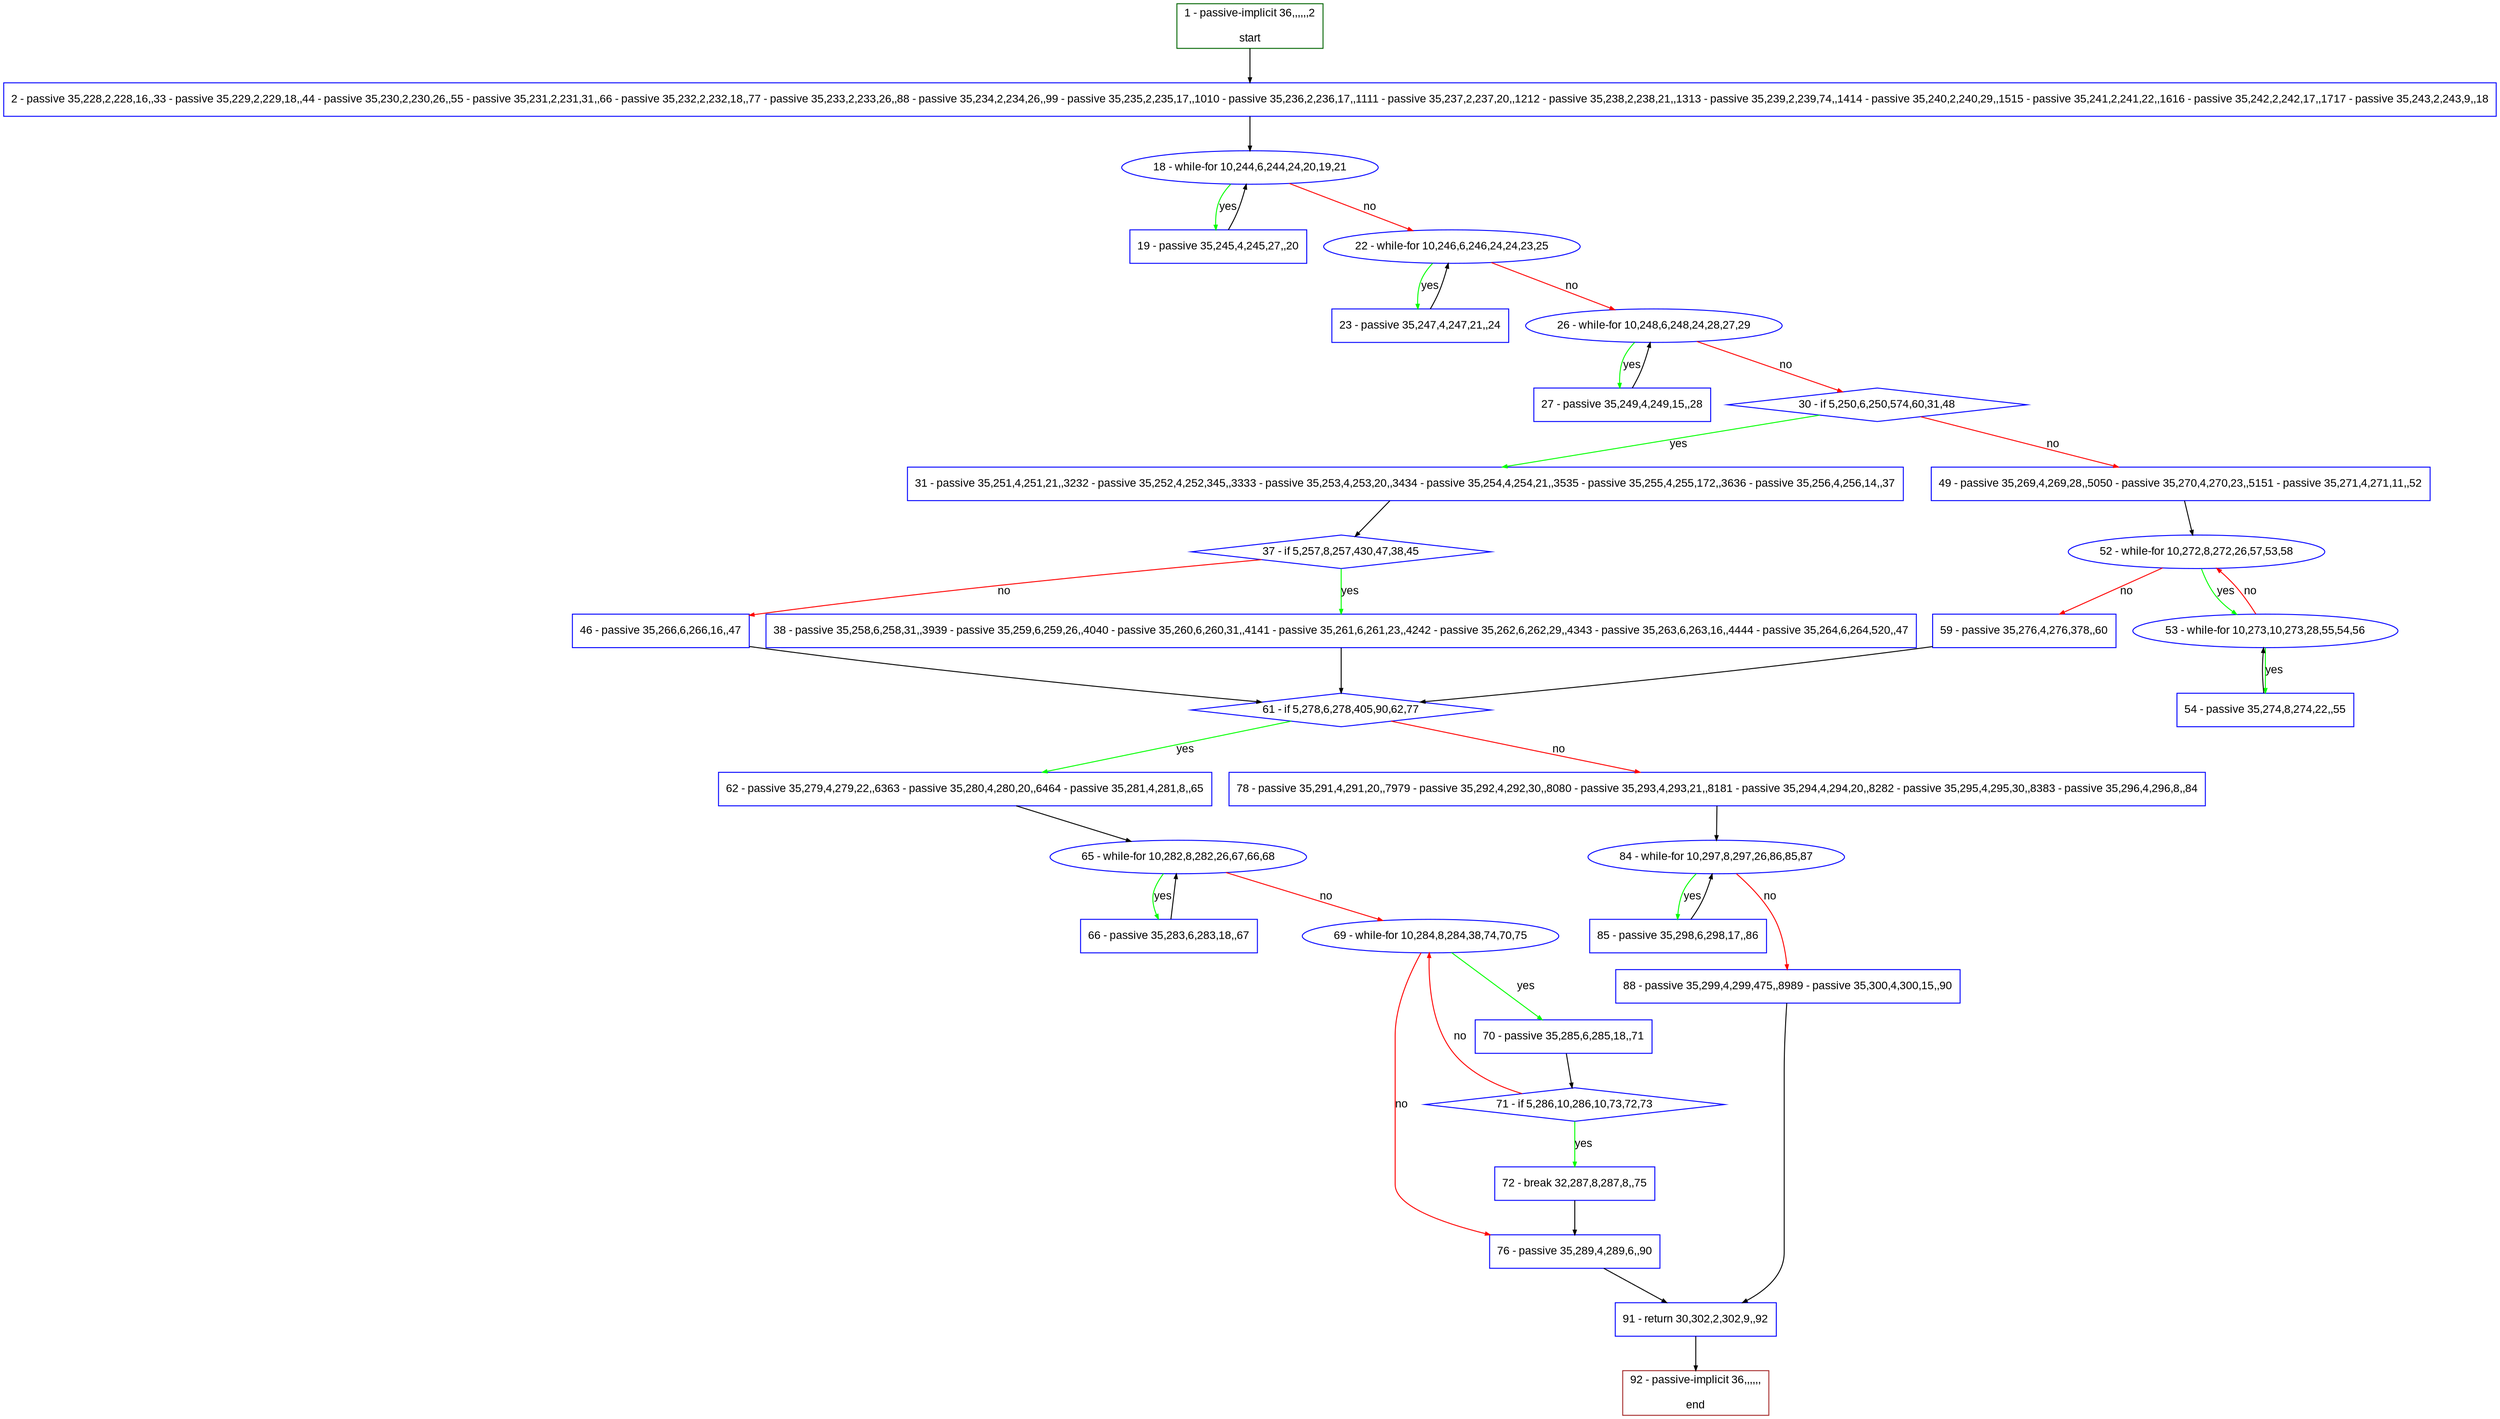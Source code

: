 digraph "" {
  graph [pack="true", label="", fontsize="12", packmode="clust", fontname="Arial", fillcolor="#FFFFCC", bgcolor="white", style="rounded,filled", compound="true"];
  node [node_initialized="no", label="", color="grey", fontsize="12", fillcolor="white", fontname="Arial", style="filled", shape="rectangle", compound="true", fixedsize="false"];
  edge [fontcolor="black", arrowhead="normal", arrowtail="none", arrowsize="0.5", ltail="", label="", color="black", fontsize="12", lhead="", fontname="Arial", dir="forward", compound="true"];
  __N1 [label="2 - passive 35,228,2,228,16,,33 - passive 35,229,2,229,18,,44 - passive 35,230,2,230,26,,55 - passive 35,231,2,231,31,,66 - passive 35,232,2,232,18,,77 - passive 35,233,2,233,26,,88 - passive 35,234,2,234,26,,99 - passive 35,235,2,235,17,,1010 - passive 35,236,2,236,17,,1111 - passive 35,237,2,237,20,,1212 - passive 35,238,2,238,21,,1313 - passive 35,239,2,239,74,,1414 - passive 35,240,2,240,29,,1515 - passive 35,241,2,241,22,,1616 - passive 35,242,2,242,17,,1717 - passive 35,243,2,243,9,,18", color="#0000ff", fillcolor="#ffffff", style="filled", shape="box"];
  __N2 [label="1 - passive-implicit 36,,,,,,2\n\nstart", color="#006400", fillcolor="#ffffff", style="filled", shape="box"];
  __N3 [label="18 - while-for 10,244,6,244,24,20,19,21", color="#0000ff", fillcolor="#ffffff", style="filled", shape="oval"];
  __N4 [label="19 - passive 35,245,4,245,27,,20", color="#0000ff", fillcolor="#ffffff", style="filled", shape="box"];
  __N5 [label="22 - while-for 10,246,6,246,24,24,23,25", color="#0000ff", fillcolor="#ffffff", style="filled", shape="oval"];
  __N6 [label="23 - passive 35,247,4,247,21,,24", color="#0000ff", fillcolor="#ffffff", style="filled", shape="box"];
  __N7 [label="26 - while-for 10,248,6,248,24,28,27,29", color="#0000ff", fillcolor="#ffffff", style="filled", shape="oval"];
  __N8 [label="27 - passive 35,249,4,249,15,,28", color="#0000ff", fillcolor="#ffffff", style="filled", shape="box"];
  __N9 [label="30 - if 5,250,6,250,574,60,31,48", color="#0000ff", fillcolor="#ffffff", style="filled", shape="diamond"];
  __N10 [label="31 - passive 35,251,4,251,21,,3232 - passive 35,252,4,252,345,,3333 - passive 35,253,4,253,20,,3434 - passive 35,254,4,254,21,,3535 - passive 35,255,4,255,172,,3636 - passive 35,256,4,256,14,,37", color="#0000ff", fillcolor="#ffffff", style="filled", shape="box"];
  __N11 [label="49 - passive 35,269,4,269,28,,5050 - passive 35,270,4,270,23,,5151 - passive 35,271,4,271,11,,52", color="#0000ff", fillcolor="#ffffff", style="filled", shape="box"];
  __N12 [label="37 - if 5,257,8,257,430,47,38,45", color="#0000ff", fillcolor="#ffffff", style="filled", shape="diamond"];
  __N13 [label="38 - passive 35,258,6,258,31,,3939 - passive 35,259,6,259,26,,4040 - passive 35,260,6,260,31,,4141 - passive 35,261,6,261,23,,4242 - passive 35,262,6,262,29,,4343 - passive 35,263,6,263,16,,4444 - passive 35,264,6,264,520,,47", color="#0000ff", fillcolor="#ffffff", style="filled", shape="box"];
  __N14 [label="46 - passive 35,266,6,266,16,,47", color="#0000ff", fillcolor="#ffffff", style="filled", shape="box"];
  __N15 [label="61 - if 5,278,6,278,405,90,62,77", color="#0000ff", fillcolor="#ffffff", style="filled", shape="diamond"];
  __N16 [label="52 - while-for 10,272,8,272,26,57,53,58", color="#0000ff", fillcolor="#ffffff", style="filled", shape="oval"];
  __N17 [label="53 - while-for 10,273,10,273,28,55,54,56", color="#0000ff", fillcolor="#ffffff", style="filled", shape="oval"];
  __N18 [label="59 - passive 35,276,4,276,378,,60", color="#0000ff", fillcolor="#ffffff", style="filled", shape="box"];
  __N19 [label="54 - passive 35,274,8,274,22,,55", color="#0000ff", fillcolor="#ffffff", style="filled", shape="box"];
  __N20 [label="62 - passive 35,279,4,279,22,,6363 - passive 35,280,4,280,20,,6464 - passive 35,281,4,281,8,,65", color="#0000ff", fillcolor="#ffffff", style="filled", shape="box"];
  __N21 [label="78 - passive 35,291,4,291,20,,7979 - passive 35,292,4,292,30,,8080 - passive 35,293,4,293,21,,8181 - passive 35,294,4,294,20,,8282 - passive 35,295,4,295,30,,8383 - passive 35,296,4,296,8,,84", color="#0000ff", fillcolor="#ffffff", style="filled", shape="box"];
  __N22 [label="65 - while-for 10,282,8,282,26,67,66,68", color="#0000ff", fillcolor="#ffffff", style="filled", shape="oval"];
  __N23 [label="66 - passive 35,283,6,283,18,,67", color="#0000ff", fillcolor="#ffffff", style="filled", shape="box"];
  __N24 [label="69 - while-for 10,284,8,284,38,74,70,75", color="#0000ff", fillcolor="#ffffff", style="filled", shape="oval"];
  __N25 [label="70 - passive 35,285,6,285,18,,71", color="#0000ff", fillcolor="#ffffff", style="filled", shape="box"];
  __N26 [label="76 - passive 35,289,4,289,6,,90", color="#0000ff", fillcolor="#ffffff", style="filled", shape="box"];
  __N27 [label="71 - if 5,286,10,286,10,73,72,73", color="#0000ff", fillcolor="#ffffff", style="filled", shape="diamond"];
  __N28 [label="72 - break 32,287,8,287,8,,75", color="#0000ff", fillcolor="#ffffff", style="filled", shape="box"];
  __N29 [label="91 - return 30,302,2,302,9,,92", color="#0000ff", fillcolor="#ffffff", style="filled", shape="box"];
  __N30 [label="84 - while-for 10,297,8,297,26,86,85,87", color="#0000ff", fillcolor="#ffffff", style="filled", shape="oval"];
  __N31 [label="85 - passive 35,298,6,298,17,,86", color="#0000ff", fillcolor="#ffffff", style="filled", shape="box"];
  __N32 [label="88 - passive 35,299,4,299,475,,8989 - passive 35,300,4,300,15,,90", color="#0000ff", fillcolor="#ffffff", style="filled", shape="box"];
  __N33 [label="92 - passive-implicit 36,,,,,,\n\nend", color="#a52a2a", fillcolor="#ffffff", style="filled", shape="box"];
  __N2 -> __N1 [arrowhead="normal", arrowtail="none", color="#000000", label="", dir="forward"];
  __N1 -> __N3 [arrowhead="normal", arrowtail="none", color="#000000", label="", dir="forward"];
  __N3 -> __N4 [arrowhead="normal", arrowtail="none", color="#00ff00", label="yes", dir="forward"];
  __N4 -> __N3 [arrowhead="normal", arrowtail="none", color="#000000", label="", dir="forward"];
  __N3 -> __N5 [arrowhead="normal", arrowtail="none", color="#ff0000", label="no", dir="forward"];
  __N5 -> __N6 [arrowhead="normal", arrowtail="none", color="#00ff00", label="yes", dir="forward"];
  __N6 -> __N5 [arrowhead="normal", arrowtail="none", color="#000000", label="", dir="forward"];
  __N5 -> __N7 [arrowhead="normal", arrowtail="none", color="#ff0000", label="no", dir="forward"];
  __N7 -> __N8 [arrowhead="normal", arrowtail="none", color="#00ff00", label="yes", dir="forward"];
  __N8 -> __N7 [arrowhead="normal", arrowtail="none", color="#000000", label="", dir="forward"];
  __N7 -> __N9 [arrowhead="normal", arrowtail="none", color="#ff0000", label="no", dir="forward"];
  __N9 -> __N10 [arrowhead="normal", arrowtail="none", color="#00ff00", label="yes", dir="forward"];
  __N9 -> __N11 [arrowhead="normal", arrowtail="none", color="#ff0000", label="no", dir="forward"];
  __N10 -> __N12 [arrowhead="normal", arrowtail="none", color="#000000", label="", dir="forward"];
  __N12 -> __N13 [arrowhead="normal", arrowtail="none", color="#00ff00", label="yes", dir="forward"];
  __N12 -> __N14 [arrowhead="normal", arrowtail="none", color="#ff0000", label="no", dir="forward"];
  __N13 -> __N15 [arrowhead="normal", arrowtail="none", color="#000000", label="", dir="forward"];
  __N14 -> __N15 [arrowhead="normal", arrowtail="none", color="#000000", label="", dir="forward"];
  __N11 -> __N16 [arrowhead="normal", arrowtail="none", color="#000000", label="", dir="forward"];
  __N16 -> __N17 [arrowhead="normal", arrowtail="none", color="#00ff00", label="yes", dir="forward"];
  __N17 -> __N16 [arrowhead="normal", arrowtail="none", color="#ff0000", label="no", dir="forward"];
  __N16 -> __N18 [arrowhead="normal", arrowtail="none", color="#ff0000", label="no", dir="forward"];
  __N17 -> __N19 [arrowhead="normal", arrowtail="none", color="#00ff00", label="yes", dir="forward"];
  __N19 -> __N17 [arrowhead="normal", arrowtail="none", color="#000000", label="", dir="forward"];
  __N18 -> __N15 [arrowhead="normal", arrowtail="none", color="#000000", label="", dir="forward"];
  __N15 -> __N20 [arrowhead="normal", arrowtail="none", color="#00ff00", label="yes", dir="forward"];
  __N15 -> __N21 [arrowhead="normal", arrowtail="none", color="#ff0000", label="no", dir="forward"];
  __N20 -> __N22 [arrowhead="normal", arrowtail="none", color="#000000", label="", dir="forward"];
  __N22 -> __N23 [arrowhead="normal", arrowtail="none", color="#00ff00", label="yes", dir="forward"];
  __N23 -> __N22 [arrowhead="normal", arrowtail="none", color="#000000", label="", dir="forward"];
  __N22 -> __N24 [arrowhead="normal", arrowtail="none", color="#ff0000", label="no", dir="forward"];
  __N24 -> __N25 [arrowhead="normal", arrowtail="none", color="#00ff00", label="yes", dir="forward"];
  __N24 -> __N26 [arrowhead="normal", arrowtail="none", color="#ff0000", label="no", dir="forward"];
  __N25 -> __N27 [arrowhead="normal", arrowtail="none", color="#000000", label="", dir="forward"];
  __N27 -> __N24 [arrowhead="normal", arrowtail="none", color="#ff0000", label="no", dir="forward"];
  __N27 -> __N28 [arrowhead="normal", arrowtail="none", color="#00ff00", label="yes", dir="forward"];
  __N28 -> __N26 [arrowhead="normal", arrowtail="none", color="#000000", label="", dir="forward"];
  __N26 -> __N29 [arrowhead="normal", arrowtail="none", color="#000000", label="", dir="forward"];
  __N21 -> __N30 [arrowhead="normal", arrowtail="none", color="#000000", label="", dir="forward"];
  __N30 -> __N31 [arrowhead="normal", arrowtail="none", color="#00ff00", label="yes", dir="forward"];
  __N31 -> __N30 [arrowhead="normal", arrowtail="none", color="#000000", label="", dir="forward"];
  __N30 -> __N32 [arrowhead="normal", arrowtail="none", color="#ff0000", label="no", dir="forward"];
  __N32 -> __N29 [arrowhead="normal", arrowtail="none", color="#000000", label="", dir="forward"];
  __N29 -> __N33 [arrowhead="normal", arrowtail="none", color="#000000", label="", dir="forward"];
}
